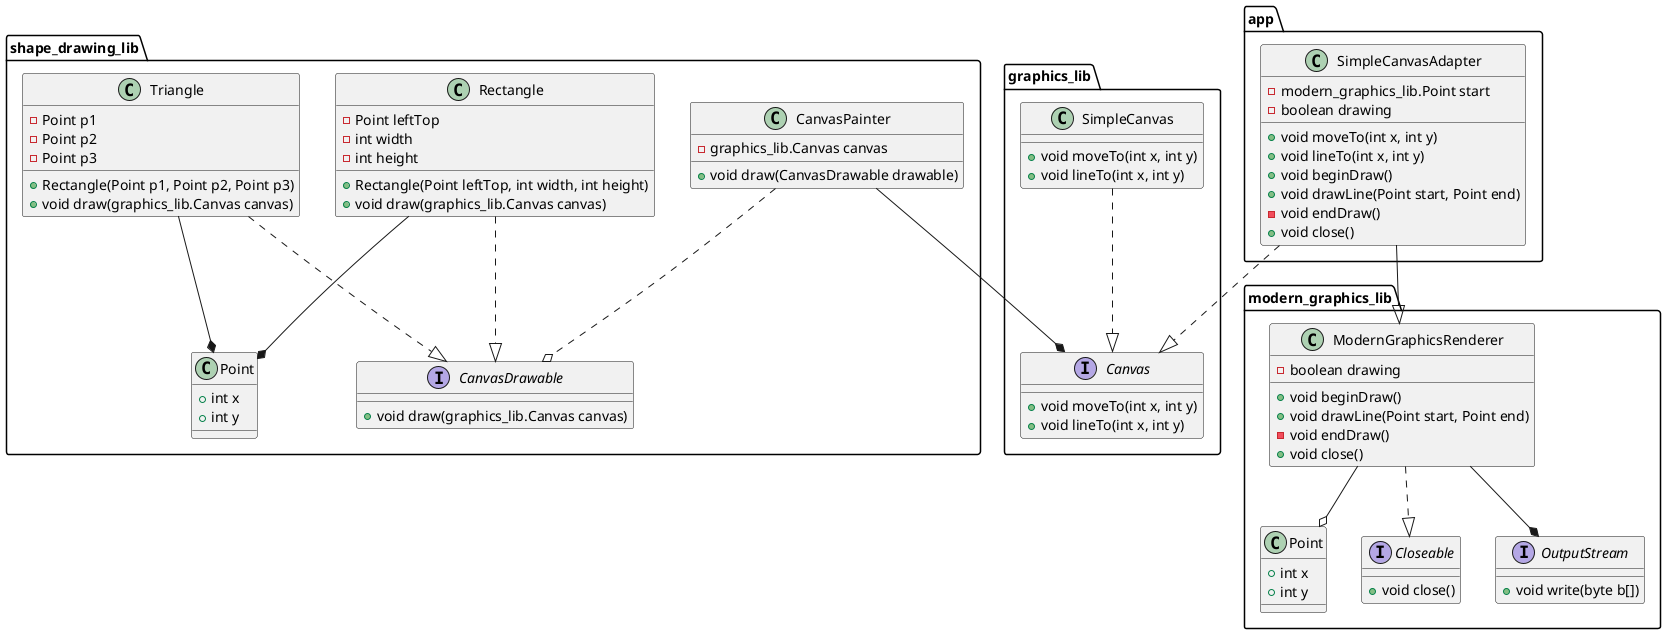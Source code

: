 @startuml

namespace graphics_lib {

interface Canvas {
+ void moveTo(int x, int y)
+ void lineTo(int x, int y)
}

class SimpleCanvas {
+ void moveTo(int x, int y)
+ void lineTo(int x, int y)
}

SimpleCanvas ..|> Canvas

}

namespace shape_drawing_lib {

interface CanvasDrawable {
+ void draw(graphics_lib.Canvas canvas)
}

CanvasPainter ..o CanvasDrawable
CanvasPainter --* graphics_lib.Canvas

class CanvasPainter {
- graphics_lib.Canvas canvas
+ void draw(CanvasDrawable drawable)
}

class Point {
+ int x
+ int y
}

Rectangle --* Point
Rectangle ..|> CanvasDrawable

class Rectangle {
- Point leftTop
- int width
- int height
+ Rectangle(Point leftTop, int width, int height)
+ void draw(graphics_lib.Canvas canvas)
}

Triangle --* Point
Triangle ..|> CanvasDrawable

class Triangle {
- Point p1
- Point p2
- Point p3
+ Rectangle(Point p1, Point p2, Point p3)
+ void draw(graphics_lib.Canvas canvas)
}

}

namespace modern_graphics_lib {

class Point {
+ int x
+ int y
}

interface Closeable {
+ void close()
}

interface OutputStream {
+ void write(byte b[])
}

ModernGraphicsRenderer ..|> Closeable
ModernGraphicsRenderer --* OutputStream
ModernGraphicsRenderer --o Point

class ModernGraphicsRenderer {
- boolean drawing
+ void beginDraw()
+ void drawLine(Point start, Point end)
- void endDraw()
+ void close()
}

}

namespace app {

SimpleCanvasAdapter ..|> graphics_lib.Canvas
SimpleCanvasAdapter --|> modern_graphics_lib.ModernGraphicsRenderer

class SimpleCanvasAdapter {
- modern_graphics_lib.Point start
- boolean drawing
+ void moveTo(int x, int y)
+ void lineTo(int x, int y)
+ void beginDraw()
+ void drawLine(Point start, Point end)
- void endDraw()
+ void close()
}

}

@enduml
